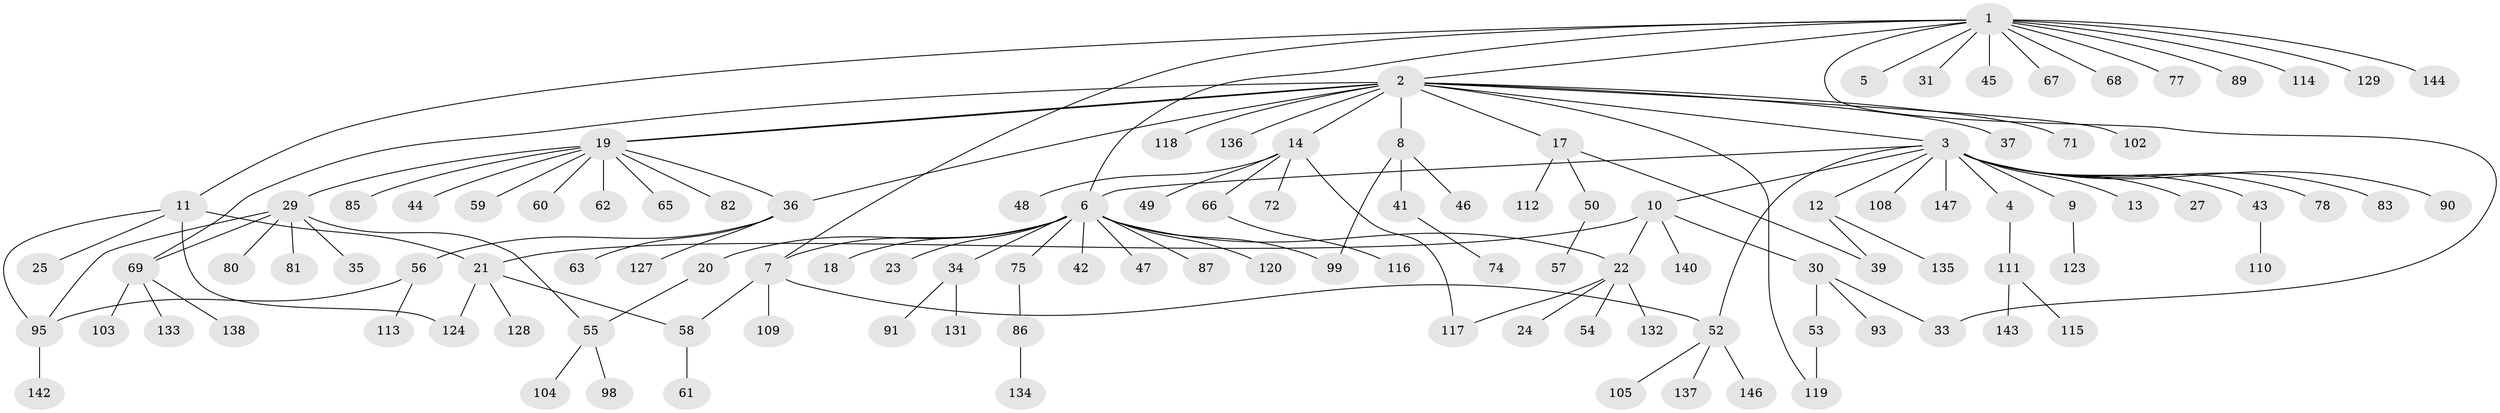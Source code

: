 // original degree distribution, {16: 0.013513513513513514, 15: 0.013513513513513514, 2: 0.18243243243243243, 1: 0.5878378378378378, 5: 0.033783783783783786, 3: 0.0945945945945946, 6: 0.02027027027027027, 7: 0.013513513513513514, 4: 0.033783783783783786, 10: 0.006756756756756757}
// Generated by graph-tools (version 1.1) at 2025/41/03/06/25 10:41:52]
// undirected, 116 vertices, 133 edges
graph export_dot {
graph [start="1"]
  node [color=gray90,style=filled];
  1 [super="+88"];
  2 [super="+96"];
  3 [super="+130"];
  4 [super="+15"];
  5;
  6 [super="+92"];
  7 [super="+84"];
  8 [super="+40"];
  9;
  10 [super="+16"];
  11 [super="+125"];
  12 [super="+122"];
  13;
  14 [super="+97"];
  17;
  18;
  19 [super="+26"];
  20 [super="+28"];
  21 [super="+32"];
  22 [super="+64"];
  23;
  24;
  25;
  27;
  29 [super="+51"];
  30 [super="+38"];
  31;
  33 [super="+141"];
  34;
  35;
  36 [super="+121"];
  37;
  39;
  41;
  42;
  43 [super="+79"];
  44 [super="+126"];
  45;
  46;
  47;
  48;
  49 [super="+145"];
  50 [super="+100"];
  52 [super="+73"];
  53;
  54;
  55 [super="+94"];
  56 [super="+139"];
  57;
  58 [super="+76"];
  59;
  60;
  61 [super="+70"];
  62;
  63;
  65;
  66;
  67;
  68;
  69 [super="+101"];
  71;
  72;
  74 [super="+148"];
  75;
  77;
  78;
  80;
  81;
  82;
  83;
  85;
  86;
  87;
  89;
  90;
  91;
  93;
  95 [super="+106"];
  98;
  99;
  102 [super="+107"];
  103;
  104;
  105;
  108;
  109;
  110;
  111;
  112;
  113;
  114;
  115;
  116;
  117;
  118;
  119;
  120;
  123;
  124;
  127;
  128;
  129;
  131;
  132;
  133;
  134;
  135;
  136;
  137;
  138;
  140;
  142;
  143;
  144;
  146;
  147;
  1 -- 2;
  1 -- 5;
  1 -- 6;
  1 -- 7;
  1 -- 11;
  1 -- 31;
  1 -- 33;
  1 -- 45;
  1 -- 67;
  1 -- 68;
  1 -- 77;
  1 -- 89;
  1 -- 114;
  1 -- 129;
  1 -- 144;
  2 -- 3;
  2 -- 8;
  2 -- 14;
  2 -- 17;
  2 -- 19;
  2 -- 19;
  2 -- 36;
  2 -- 37;
  2 -- 71;
  2 -- 118;
  2 -- 119;
  2 -- 136;
  2 -- 102;
  2 -- 69;
  3 -- 4 [weight=2];
  3 -- 6;
  3 -- 9;
  3 -- 10;
  3 -- 12;
  3 -- 13;
  3 -- 27;
  3 -- 43;
  3 -- 78;
  3 -- 83;
  3 -- 90;
  3 -- 108;
  3 -- 147;
  3 -- 52;
  4 -- 111;
  6 -- 7;
  6 -- 18;
  6 -- 20;
  6 -- 22;
  6 -- 23;
  6 -- 34;
  6 -- 42;
  6 -- 47;
  6 -- 75;
  6 -- 87;
  6 -- 99;
  6 -- 120;
  7 -- 52;
  7 -- 109;
  7 -- 58;
  8 -- 46;
  8 -- 41;
  8 -- 99;
  9 -- 123;
  10 -- 21;
  10 -- 22;
  10 -- 30;
  10 -- 140;
  11 -- 25;
  11 -- 124;
  11 -- 21;
  11 -- 95;
  12 -- 135;
  12 -- 39;
  14 -- 48;
  14 -- 49;
  14 -- 66;
  14 -- 72;
  14 -- 117;
  17 -- 39;
  17 -- 50;
  17 -- 112;
  19 -- 29;
  19 -- 36;
  19 -- 44;
  19 -- 60;
  19 -- 62;
  19 -- 82;
  19 -- 85;
  19 -- 65;
  19 -- 59;
  20 -- 55;
  21 -- 58;
  21 -- 124;
  21 -- 128;
  22 -- 24;
  22 -- 54;
  22 -- 117;
  22 -- 132;
  29 -- 35;
  29 -- 55;
  29 -- 80;
  29 -- 81;
  29 -- 69;
  29 -- 95;
  30 -- 93;
  30 -- 33;
  30 -- 53;
  34 -- 91;
  34 -- 131;
  36 -- 56;
  36 -- 63;
  36 -- 127;
  41 -- 74;
  43 -- 110;
  50 -- 57;
  52 -- 105;
  52 -- 137;
  52 -- 146;
  53 -- 119;
  55 -- 98;
  55 -- 104;
  56 -- 113;
  56 -- 95;
  58 -- 61;
  66 -- 116;
  69 -- 133;
  69 -- 103;
  69 -- 138;
  75 -- 86;
  86 -- 134;
  95 -- 142;
  111 -- 115;
  111 -- 143;
}
